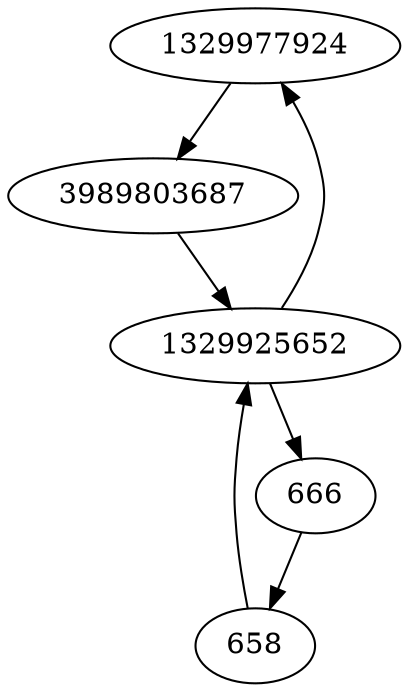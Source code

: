 strict digraph  {
1329977924;
3989803687;
658;
1329925652;
666;
1329977924 -> 3989803687;
3989803687 -> 1329925652;
658 -> 1329925652;
1329925652 -> 1329977924;
1329925652 -> 666;
666 -> 658;
}
